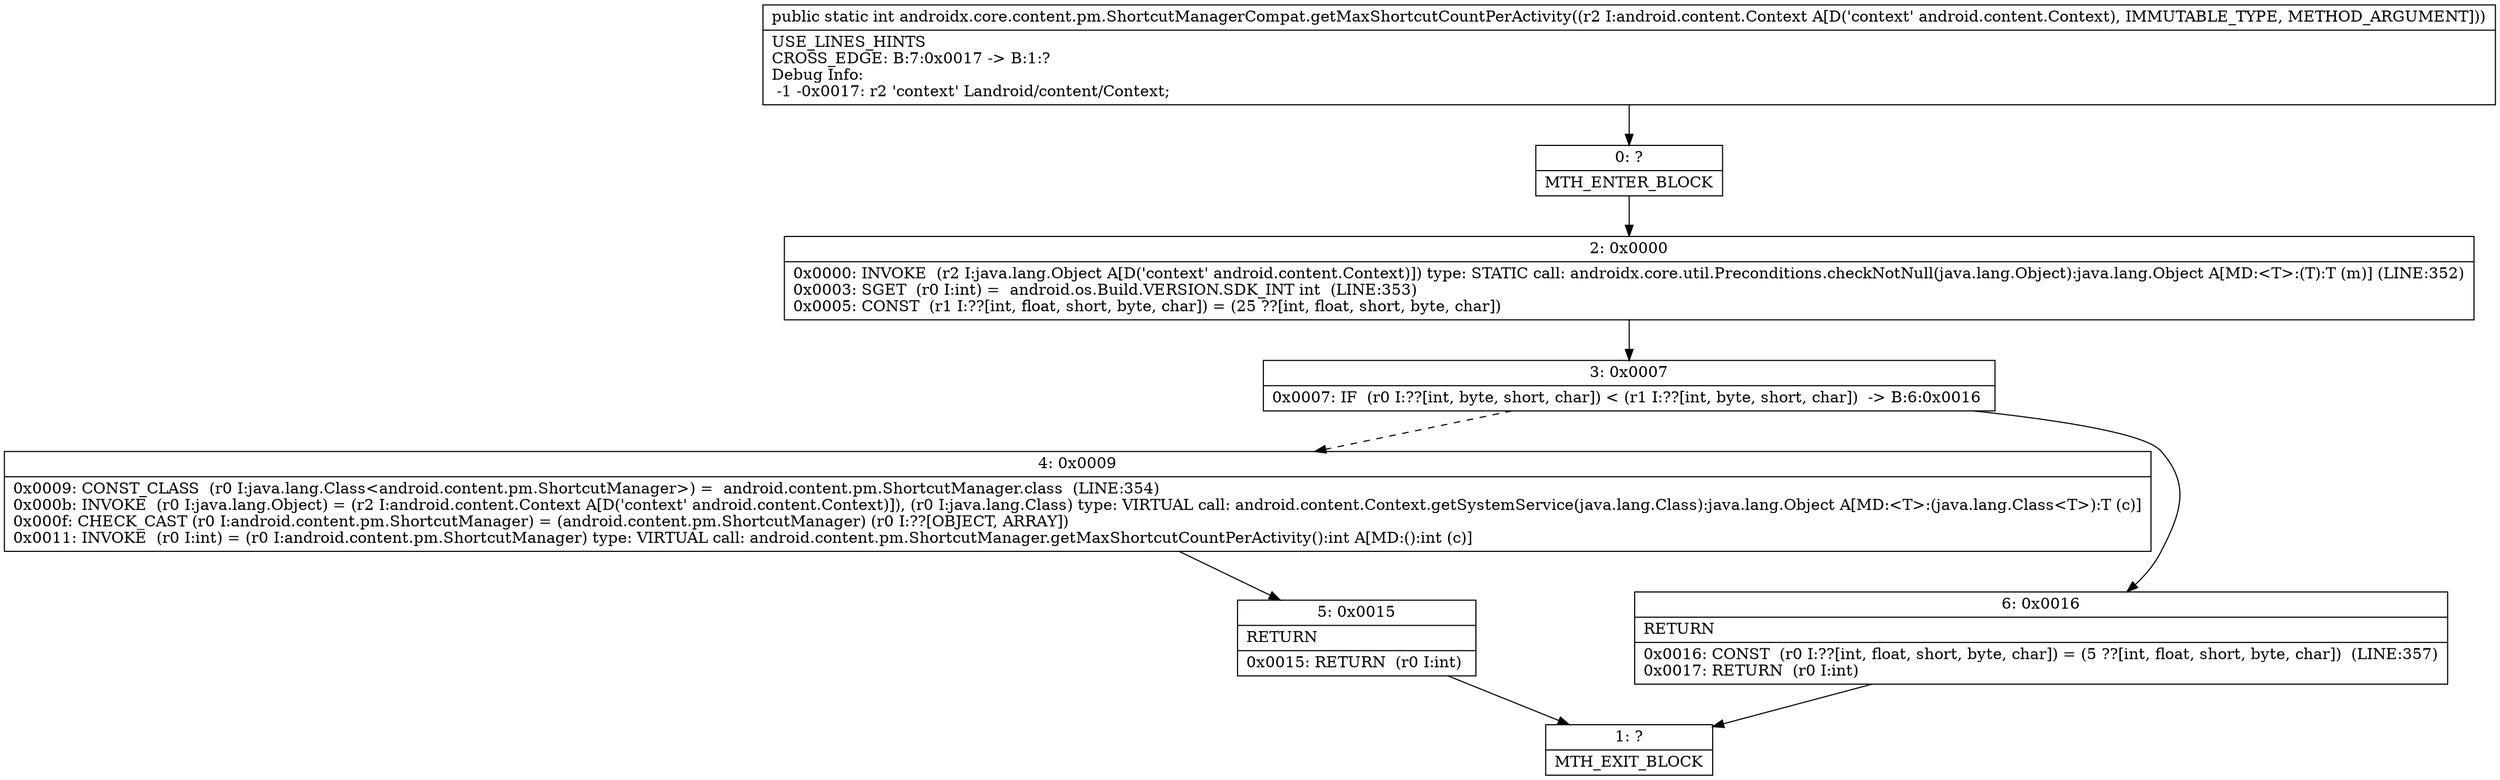 digraph "CFG forandroidx.core.content.pm.ShortcutManagerCompat.getMaxShortcutCountPerActivity(Landroid\/content\/Context;)I" {
Node_0 [shape=record,label="{0\:\ ?|MTH_ENTER_BLOCK\l}"];
Node_2 [shape=record,label="{2\:\ 0x0000|0x0000: INVOKE  (r2 I:java.lang.Object A[D('context' android.content.Context)]) type: STATIC call: androidx.core.util.Preconditions.checkNotNull(java.lang.Object):java.lang.Object A[MD:\<T\>:(T):T (m)] (LINE:352)\l0x0003: SGET  (r0 I:int) =  android.os.Build.VERSION.SDK_INT int  (LINE:353)\l0x0005: CONST  (r1 I:??[int, float, short, byte, char]) = (25 ??[int, float, short, byte, char]) \l}"];
Node_3 [shape=record,label="{3\:\ 0x0007|0x0007: IF  (r0 I:??[int, byte, short, char]) \< (r1 I:??[int, byte, short, char])  \-\> B:6:0x0016 \l}"];
Node_4 [shape=record,label="{4\:\ 0x0009|0x0009: CONST_CLASS  (r0 I:java.lang.Class\<android.content.pm.ShortcutManager\>) =  android.content.pm.ShortcutManager.class  (LINE:354)\l0x000b: INVOKE  (r0 I:java.lang.Object) = (r2 I:android.content.Context A[D('context' android.content.Context)]), (r0 I:java.lang.Class) type: VIRTUAL call: android.content.Context.getSystemService(java.lang.Class):java.lang.Object A[MD:\<T\>:(java.lang.Class\<T\>):T (c)]\l0x000f: CHECK_CAST (r0 I:android.content.pm.ShortcutManager) = (android.content.pm.ShortcutManager) (r0 I:??[OBJECT, ARRAY]) \l0x0011: INVOKE  (r0 I:int) = (r0 I:android.content.pm.ShortcutManager) type: VIRTUAL call: android.content.pm.ShortcutManager.getMaxShortcutCountPerActivity():int A[MD:():int (c)]\l}"];
Node_5 [shape=record,label="{5\:\ 0x0015|RETURN\l|0x0015: RETURN  (r0 I:int) \l}"];
Node_1 [shape=record,label="{1\:\ ?|MTH_EXIT_BLOCK\l}"];
Node_6 [shape=record,label="{6\:\ 0x0016|RETURN\l|0x0016: CONST  (r0 I:??[int, float, short, byte, char]) = (5 ??[int, float, short, byte, char])  (LINE:357)\l0x0017: RETURN  (r0 I:int) \l}"];
MethodNode[shape=record,label="{public static int androidx.core.content.pm.ShortcutManagerCompat.getMaxShortcutCountPerActivity((r2 I:android.content.Context A[D('context' android.content.Context), IMMUTABLE_TYPE, METHOD_ARGUMENT]))  | USE_LINES_HINTS\lCROSS_EDGE: B:7:0x0017 \-\> B:1:?\lDebug Info:\l  \-1 \-0x0017: r2 'context' Landroid\/content\/Context;\l}"];
MethodNode -> Node_0;Node_0 -> Node_2;
Node_2 -> Node_3;
Node_3 -> Node_4[style=dashed];
Node_3 -> Node_6;
Node_4 -> Node_5;
Node_5 -> Node_1;
Node_6 -> Node_1;
}

